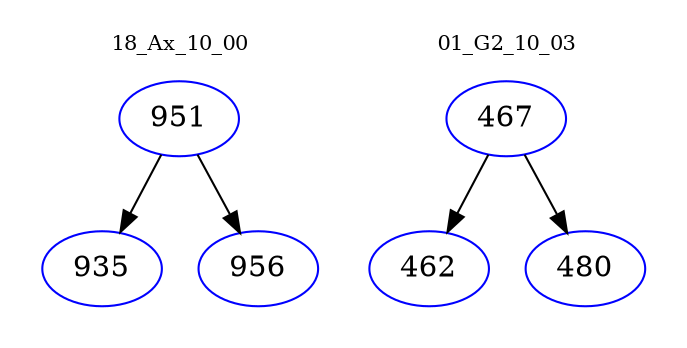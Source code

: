 digraph{
subgraph cluster_0 {
color = white
label = "18_Ax_10_00";
fontsize=10;
T0_951 [label="951", color="blue"]
T0_951 -> T0_935 [color="black"]
T0_935 [label="935", color="blue"]
T0_951 -> T0_956 [color="black"]
T0_956 [label="956", color="blue"]
}
subgraph cluster_1 {
color = white
label = "01_G2_10_03";
fontsize=10;
T1_467 [label="467", color="blue"]
T1_467 -> T1_462 [color="black"]
T1_462 [label="462", color="blue"]
T1_467 -> T1_480 [color="black"]
T1_480 [label="480", color="blue"]
}
}
